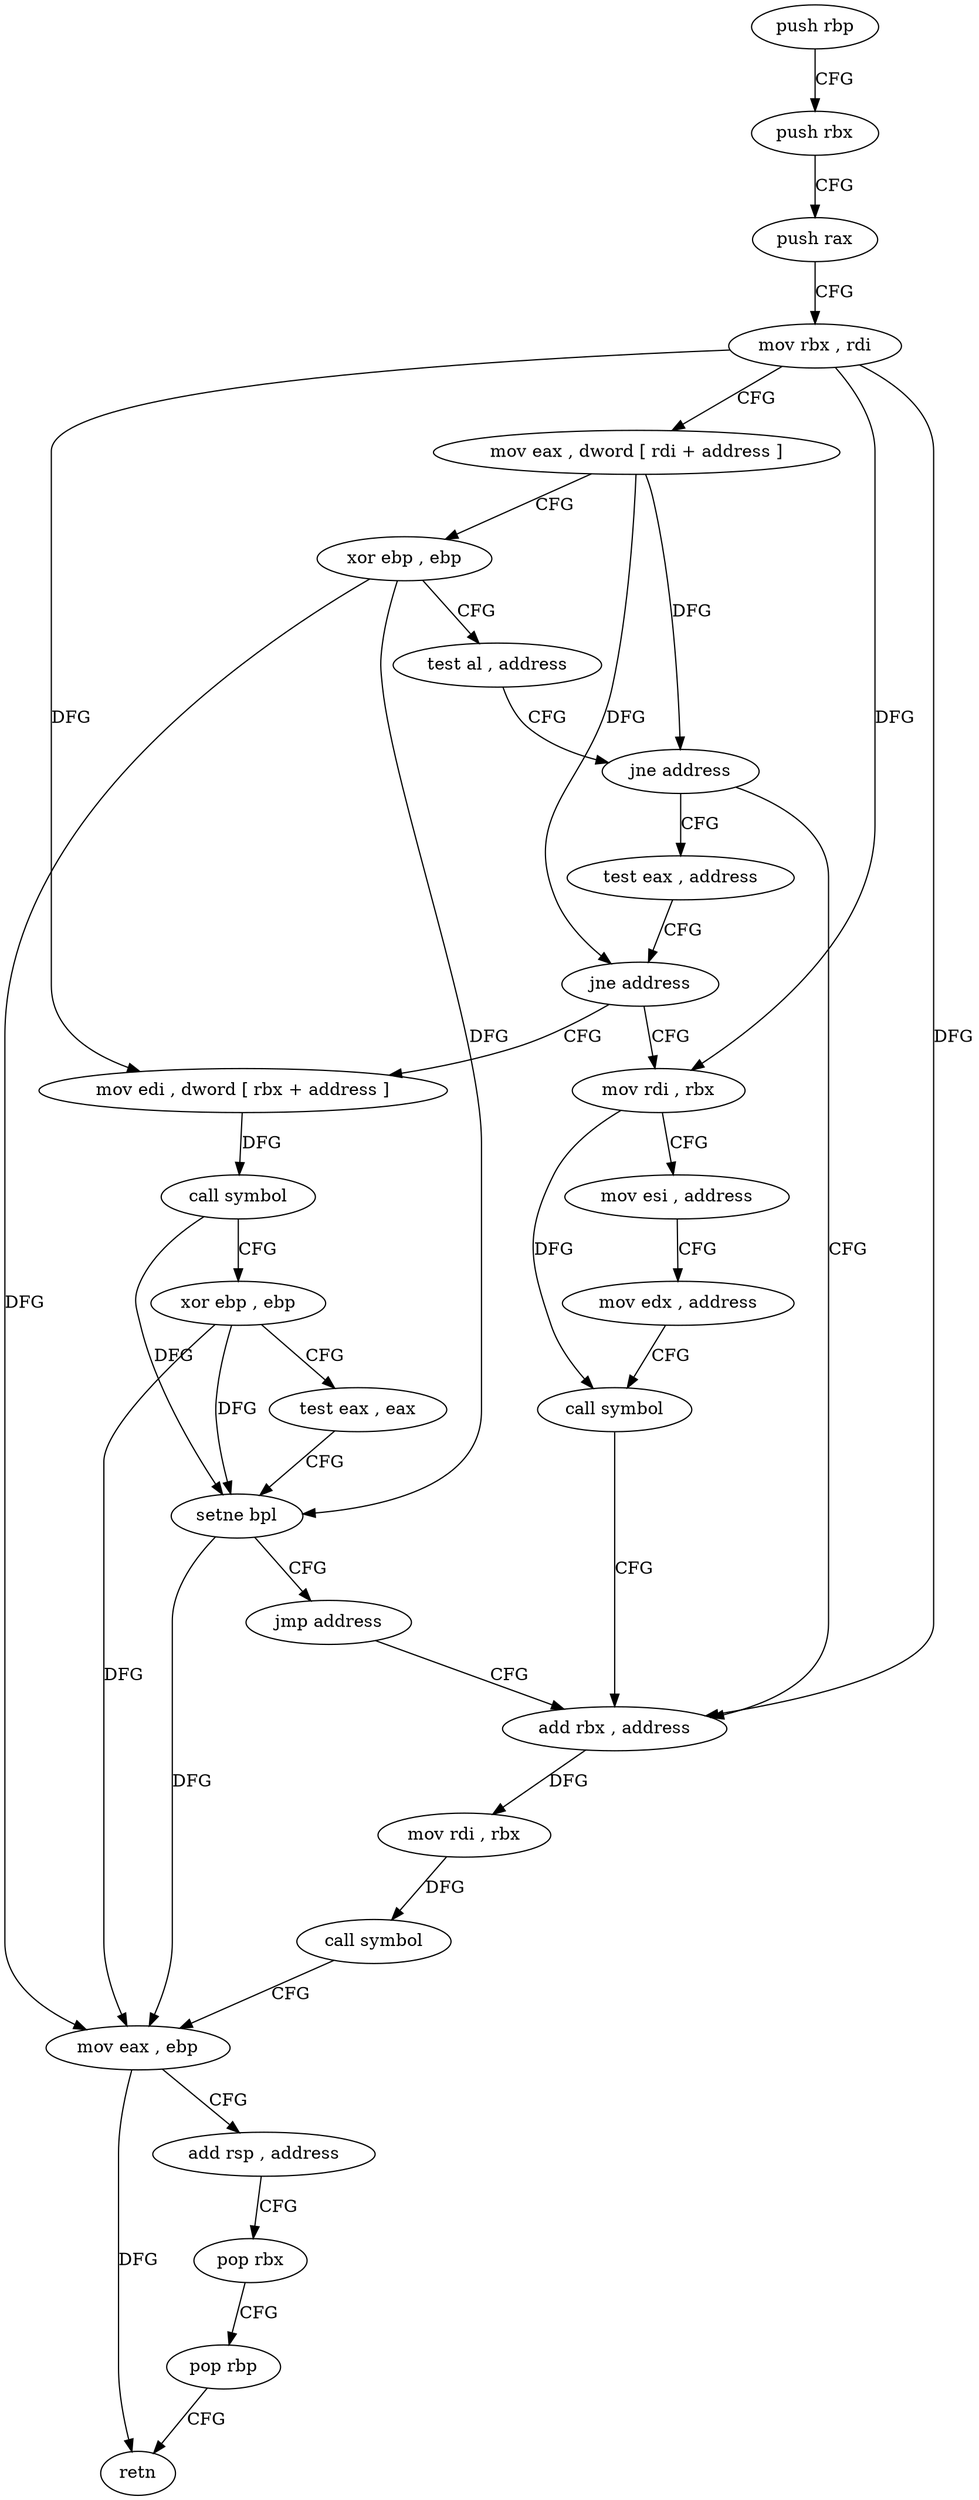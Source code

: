 digraph "func" {
"4214480" [label = "push rbp" ]
"4214481" [label = "push rbx" ]
"4214482" [label = "push rax" ]
"4214483" [label = "mov rbx , rdi" ]
"4214486" [label = "mov eax , dword [ rdi + address ]" ]
"4214489" [label = "xor ebp , ebp" ]
"4214491" [label = "test al , address" ]
"4214493" [label = "jne address" ]
"4214538" [label = "add rbx , address" ]
"4214495" [label = "test eax , address" ]
"4214542" [label = "mov rdi , rbx" ]
"4214545" [label = "call symbol" ]
"4214550" [label = "mov eax , ebp" ]
"4214552" [label = "add rsp , address" ]
"4214556" [label = "pop rbx" ]
"4214557" [label = "pop rbp" ]
"4214558" [label = "retn" ]
"4214500" [label = "jne address" ]
"4214520" [label = "mov rdi , rbx" ]
"4214502" [label = "mov edi , dword [ rbx + address ]" ]
"4214523" [label = "mov esi , address" ]
"4214528" [label = "mov edx , address" ]
"4214533" [label = "call symbol" ]
"4214505" [label = "call symbol" ]
"4214510" [label = "xor ebp , ebp" ]
"4214512" [label = "test eax , eax" ]
"4214514" [label = "setne bpl" ]
"4214518" [label = "jmp address" ]
"4214480" -> "4214481" [ label = "CFG" ]
"4214481" -> "4214482" [ label = "CFG" ]
"4214482" -> "4214483" [ label = "CFG" ]
"4214483" -> "4214486" [ label = "CFG" ]
"4214483" -> "4214538" [ label = "DFG" ]
"4214483" -> "4214520" [ label = "DFG" ]
"4214483" -> "4214502" [ label = "DFG" ]
"4214486" -> "4214489" [ label = "CFG" ]
"4214486" -> "4214493" [ label = "DFG" ]
"4214486" -> "4214500" [ label = "DFG" ]
"4214489" -> "4214491" [ label = "CFG" ]
"4214489" -> "4214550" [ label = "DFG" ]
"4214489" -> "4214514" [ label = "DFG" ]
"4214491" -> "4214493" [ label = "CFG" ]
"4214493" -> "4214538" [ label = "CFG" ]
"4214493" -> "4214495" [ label = "CFG" ]
"4214538" -> "4214542" [ label = "DFG" ]
"4214495" -> "4214500" [ label = "CFG" ]
"4214542" -> "4214545" [ label = "DFG" ]
"4214545" -> "4214550" [ label = "CFG" ]
"4214550" -> "4214552" [ label = "CFG" ]
"4214550" -> "4214558" [ label = "DFG" ]
"4214552" -> "4214556" [ label = "CFG" ]
"4214556" -> "4214557" [ label = "CFG" ]
"4214557" -> "4214558" [ label = "CFG" ]
"4214500" -> "4214520" [ label = "CFG" ]
"4214500" -> "4214502" [ label = "CFG" ]
"4214520" -> "4214523" [ label = "CFG" ]
"4214520" -> "4214533" [ label = "DFG" ]
"4214502" -> "4214505" [ label = "DFG" ]
"4214523" -> "4214528" [ label = "CFG" ]
"4214528" -> "4214533" [ label = "CFG" ]
"4214533" -> "4214538" [ label = "CFG" ]
"4214505" -> "4214510" [ label = "CFG" ]
"4214505" -> "4214514" [ label = "DFG" ]
"4214510" -> "4214512" [ label = "CFG" ]
"4214510" -> "4214550" [ label = "DFG" ]
"4214510" -> "4214514" [ label = "DFG" ]
"4214512" -> "4214514" [ label = "CFG" ]
"4214514" -> "4214518" [ label = "CFG" ]
"4214514" -> "4214550" [ label = "DFG" ]
"4214518" -> "4214538" [ label = "CFG" ]
}

